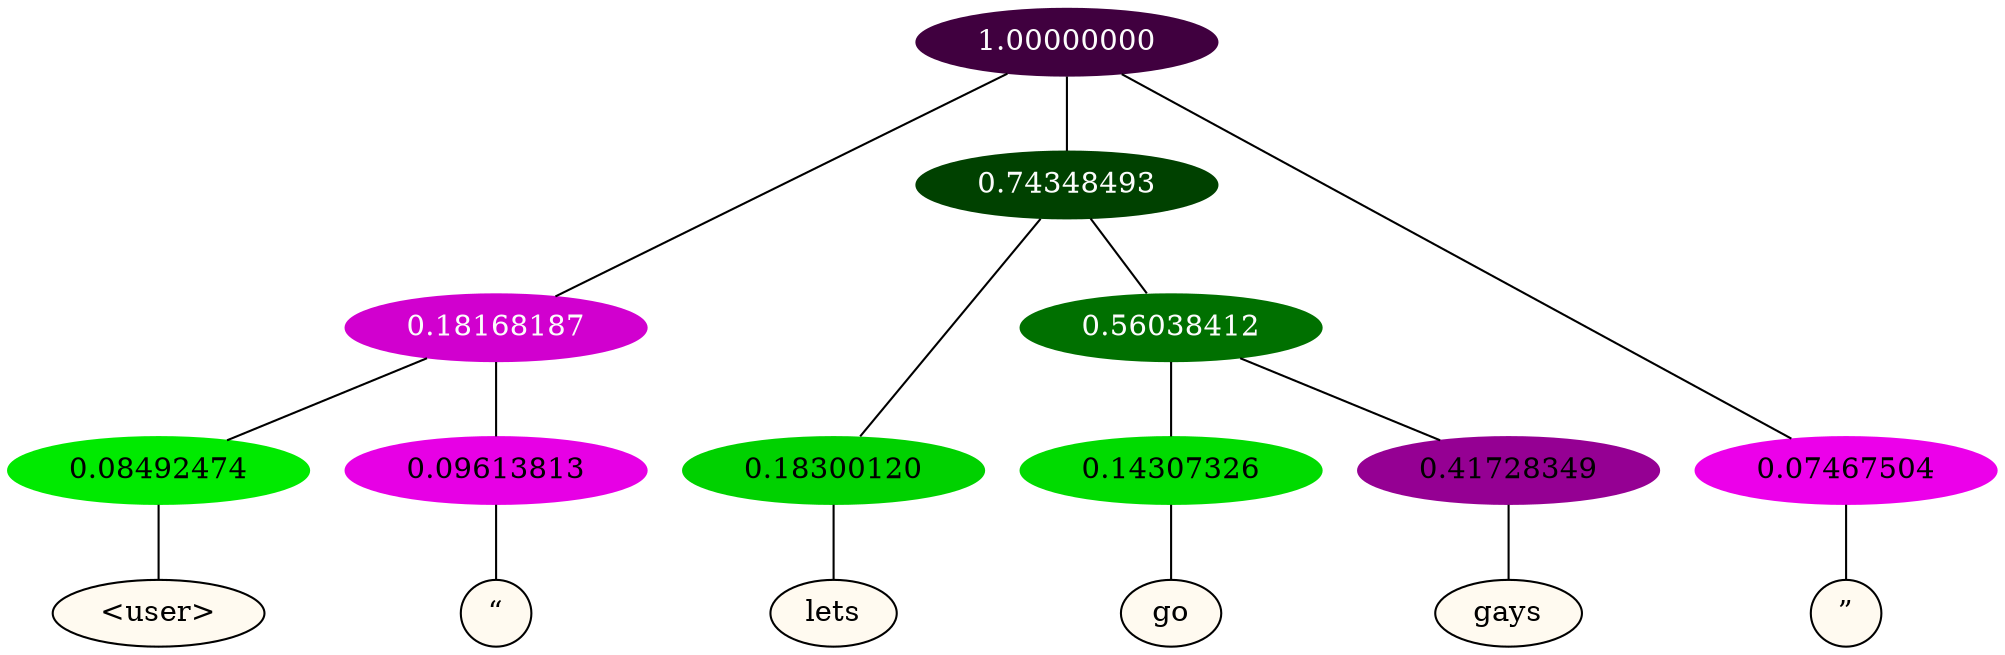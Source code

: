 graph {
	node [format=png height=0.15 nodesep=0.001 ordering=out overlap=prism overlap_scaling=0.01 ranksep=0.001 ratio=0.2 style=filled width=0.15]
	{
		rank=same
		a_w_4 [label="\<user\>" color=black fillcolor=floralwhite style="filled,solid"]
		a_w_5 [label="“" color=black fillcolor=floralwhite style="filled,solid"]
		a_w_6 [label=lets color=black fillcolor=floralwhite style="filled,solid"]
		a_w_8 [label=go color=black fillcolor=floralwhite style="filled,solid"]
		a_w_9 [label=gays color=black fillcolor=floralwhite style="filled,solid"]
		a_w_3 [label="”" color=black fillcolor=floralwhite style="filled,solid"]
	}
	a_n_4 -- a_w_4
	a_n_5 -- a_w_5
	a_n_6 -- a_w_6
	a_n_8 -- a_w_8
	a_n_9 -- a_w_9
	a_n_3 -- a_w_3
	{
		rank=same
		a_n_4 [label=0.08492474 color="0.334 1.000 0.915" fontcolor=black]
		a_n_5 [label=0.09613813 color="0.835 1.000 0.904" fontcolor=black]
		a_n_6 [label=0.18300120 color="0.334 1.000 0.817" fontcolor=black]
		a_n_8 [label=0.14307326 color="0.334 1.000 0.857" fontcolor=black]
		a_n_9 [label=0.41728349 color="0.835 1.000 0.583" fontcolor=black]
		a_n_3 [label=0.07467504 color="0.835 1.000 0.925" fontcolor=black]
	}
	a_n_0 [label=1.00000000 color="0.835 1.000 0.250" fontcolor=grey99]
	a_n_1 [label=0.18168187 color="0.835 1.000 0.818" fontcolor=grey99]
	a_n_0 -- a_n_1
	a_n_2 [label=0.74348493 color="0.334 1.000 0.257" fontcolor=grey99]
	a_n_0 -- a_n_2
	a_n_0 -- a_n_3
	a_n_1 -- a_n_4
	a_n_1 -- a_n_5
	a_n_2 -- a_n_6
	a_n_7 [label=0.56038412 color="0.334 1.000 0.440" fontcolor=grey99]
	a_n_2 -- a_n_7
	a_n_7 -- a_n_8
	a_n_7 -- a_n_9
}
